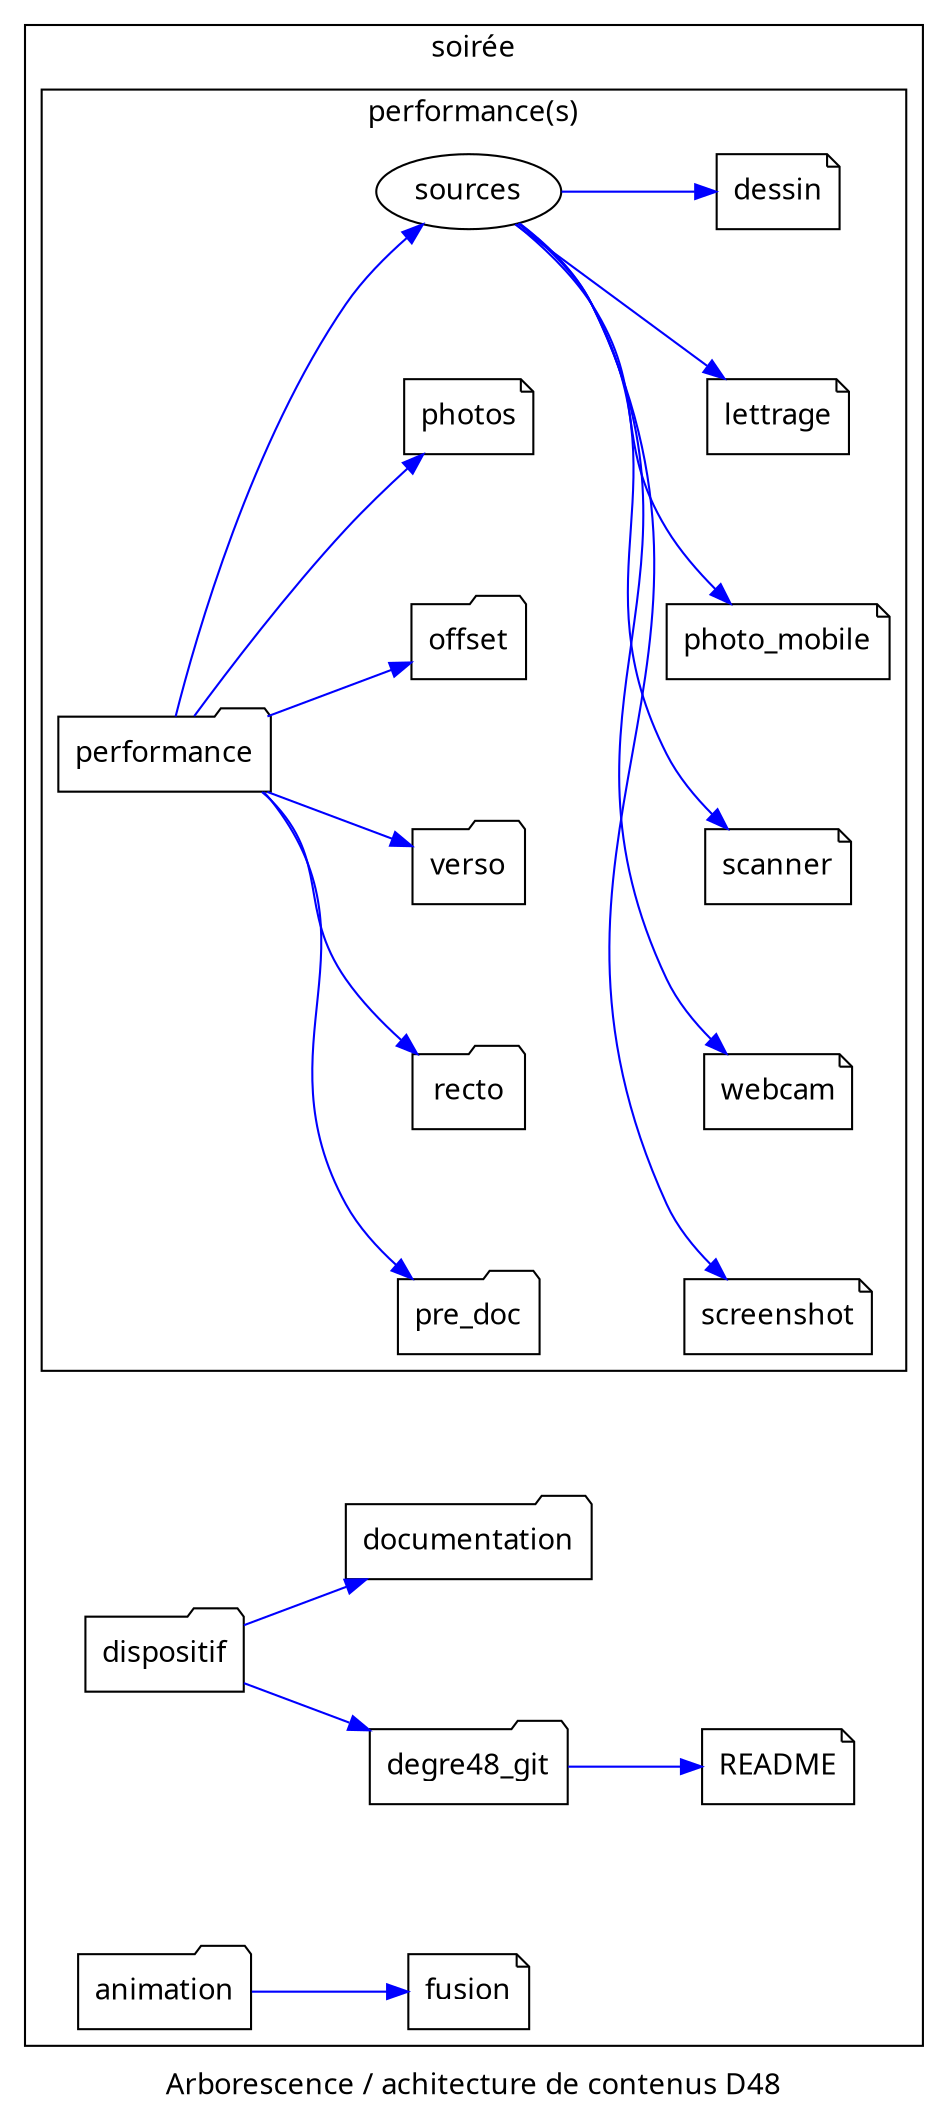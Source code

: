 digraph {	
	label="Arborescence / achitecture de contenus D48"
	nodesep=1
	rankdir="LR"
	
	fontname="myriadpro"
	node[fontname="myriadpro"]
	edge[fontname="monaco", fontsize=9, style="filled", color=blue, fontcolor=blue]

	subgraph dir {
		node[shape="folder"]
		dispositif, degre48_git, documentation, performance, animation,
		 pre_doc, recto, verso, offset 
	}
	subgraph file {
		node[shape="note"]
		README, screenshot, webcam, scanner, photo_mobile, 
		lettrage, dessin, photos, fusion
	}
	
	subgraph cluster_sets {
		label="soirée"
		
		dispositif -> degre48_git -> README
		dispositif -> documentation
		animation -> fusion
		photos 
		
		subgraph cluster_perf {
			label="performance(s)"
			
			performance -> { sources, photos, pre_doc, recto, verso, offset }
			sources -> { 
				screenshot, webcam, scanner, photo_mobile, lettrage, dessin
			}
			photos
			
		}		
	}
}